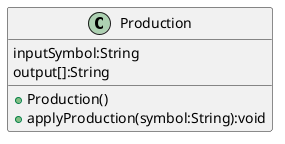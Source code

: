 @startuml Production class

    class Production{
        inputSymbol:String 
        output[]:String 

        +Production()
        +applyProduction(symbol:String):void
    }
@enduml